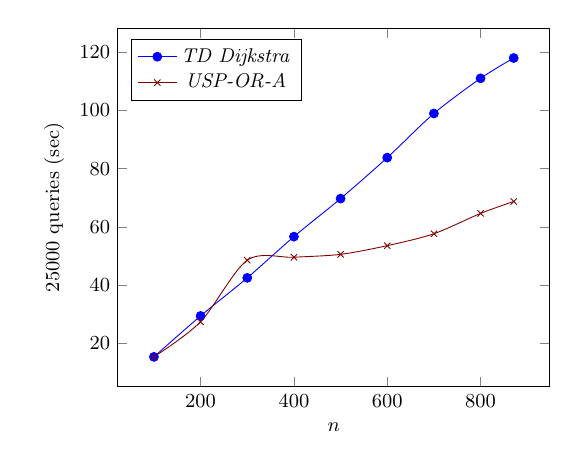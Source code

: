 \tikzstyle{textstyle}=[font=\fontsize{9}{9}\selectfont]
\begin{tikzpicture}[textstyle, scale=0.8]
    \begin{axis}[
        xlabel={$n$},
        ylabel={$25000$ queries (sec)},
		legend pos=north west
        ]
        
    \addplot[smooth,mark=*,color=blue] plot coordinates {
		(100,15.2)
		(200,29.3)
		(300,42.4)
		(400,56.6)
		(500,69.7)
		(600,83.8)
		(700,99.0)
		(800,111.1)
		(871,118.1)
    };
    \addlegendentry{\textit{TD Dijkstra}}
    
    \addplot[smooth,mark=x,color=black!50!red] plot coordinates {
		(100,15.2)
		(200,27.3)
		(300,48.5)
		(400,49.5)
		(500,50.5)
		(600,53.5)
		(700,57.6)
		(800,64.6)
		(871,68.7)
    };
    \addlegendentry{\textit{USP-OR-A}}
    
    \end{axis}
\end{tikzpicture}
